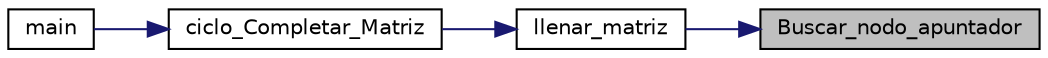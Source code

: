 digraph "Buscar_nodo_apuntador"
{
 // LATEX_PDF_SIZE
  edge [fontname="Helvetica",fontsize="10",labelfontname="Helvetica",labelfontsize="10"];
  node [fontname="Helvetica",fontsize="10",shape=record];
  rankdir="RL";
  Node1 [label="Buscar_nodo_apuntador",height=0.2,width=0.4,color="black", fillcolor="grey75", style="filled", fontcolor="black",tooltip="Busca en las filas de la matriz grafo."];
  Node1 -> Node2 [dir="back",color="midnightblue",fontsize="10",style="solid",fontname="Helvetica"];
  Node2 [label="llenar_matriz",height=0.2,width=0.4,color="black", fillcolor="white", style="filled",URL="$_busqueda_ruta_8h.html#a5dca04741663f75273f05e90ff874bb5",tooltip="Agrega en la matriz el valor 1 si existe un camino entre lo nodos"];
  Node2 -> Node3 [dir="back",color="midnightblue",fontsize="10",style="solid",fontname="Helvetica"];
  Node3 [label="ciclo_Completar_Matriz",height=0.2,width=0.4,color="black", fillcolor="white", style="filled",URL="$_busqueda_ruta_8h.html#adf592806cf290956762357ada7dd8da6",tooltip="Envia como parametro a la funcion llenar_matriz() el nodo que se esta evaluando para determinar a que..."];
  Node3 -> Node4 [dir="back",color="midnightblue",fontsize="10",style="solid",fontname="Helvetica"];
  Node4 [label="main",height=0.2,width=0.4,color="black", fillcolor="white", style="filled",URL="$main_8c.html#ae66f6b31b5ad750f1fe042a706a4e3d4",tooltip=" "];
}
